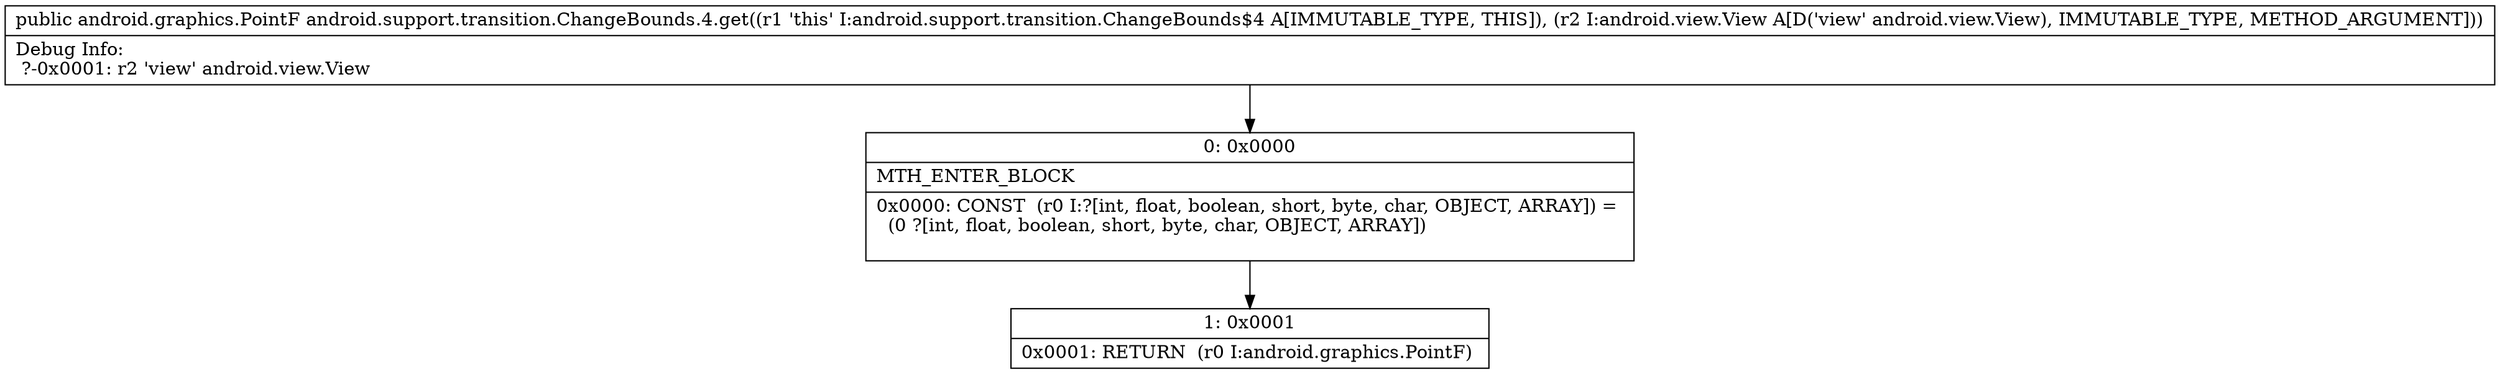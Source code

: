 digraph "CFG forandroid.support.transition.ChangeBounds.4.get(Landroid\/view\/View;)Landroid\/graphics\/PointF;" {
Node_0 [shape=record,label="{0\:\ 0x0000|MTH_ENTER_BLOCK\l|0x0000: CONST  (r0 I:?[int, float, boolean, short, byte, char, OBJECT, ARRAY]) = \l  (0 ?[int, float, boolean, short, byte, char, OBJECT, ARRAY])\l \l}"];
Node_1 [shape=record,label="{1\:\ 0x0001|0x0001: RETURN  (r0 I:android.graphics.PointF) \l}"];
MethodNode[shape=record,label="{public android.graphics.PointF android.support.transition.ChangeBounds.4.get((r1 'this' I:android.support.transition.ChangeBounds$4 A[IMMUTABLE_TYPE, THIS]), (r2 I:android.view.View A[D('view' android.view.View), IMMUTABLE_TYPE, METHOD_ARGUMENT]))  | Debug Info:\l  ?\-0x0001: r2 'view' android.view.View\l}"];
MethodNode -> Node_0;
Node_0 -> Node_1;
}

